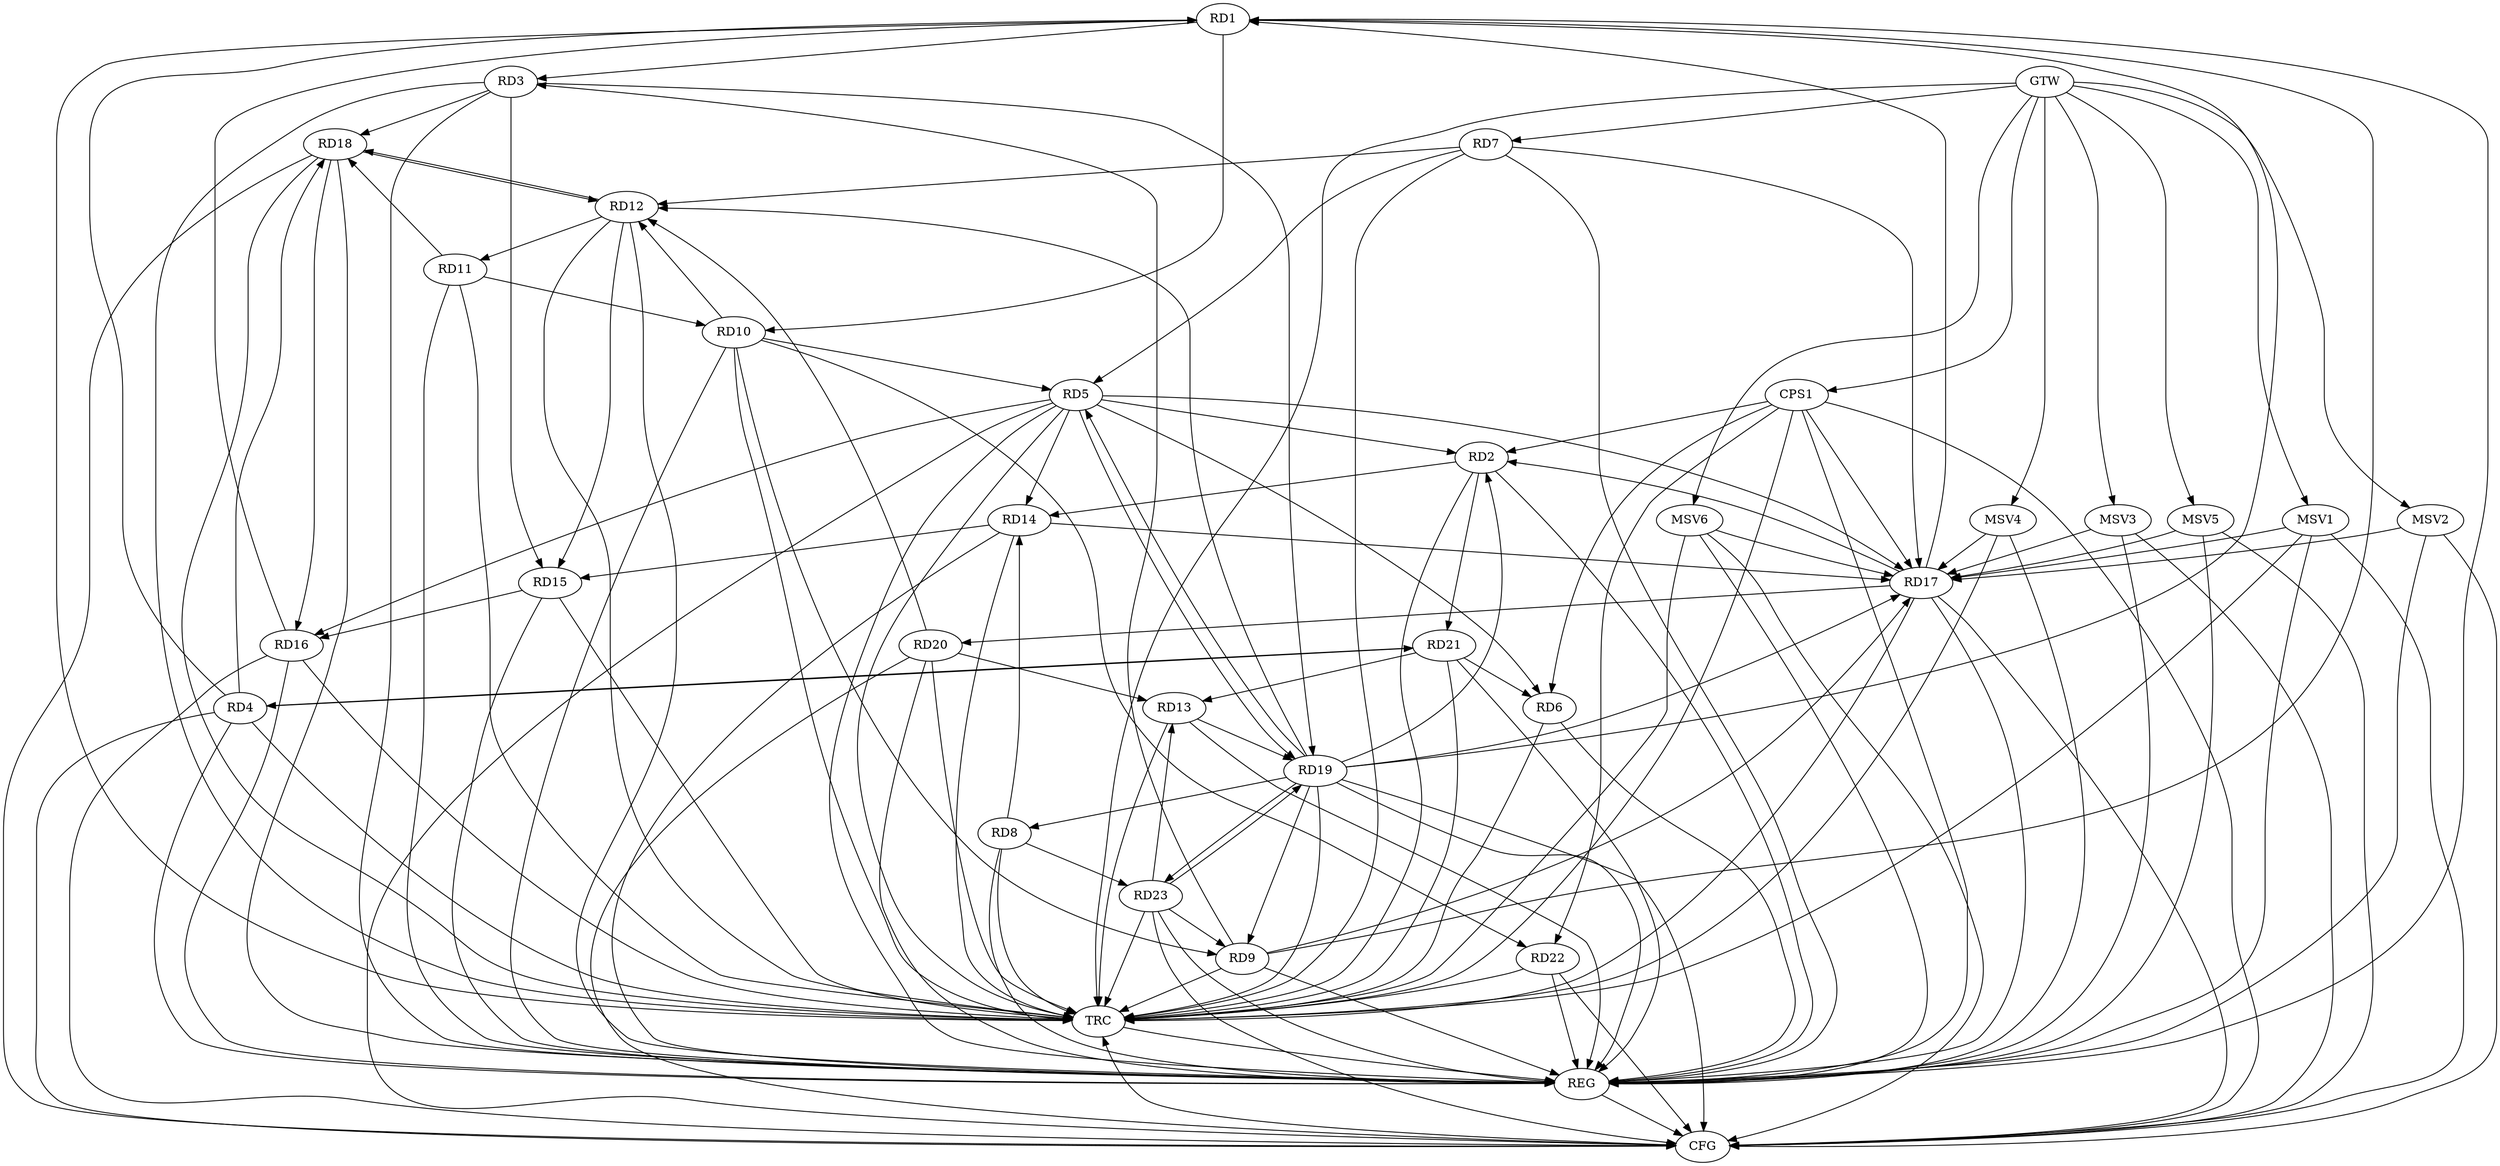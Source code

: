 strict digraph G {
  RD1 [ label="RD1" ];
  RD2 [ label="RD2" ];
  RD3 [ label="RD3" ];
  RD4 [ label="RD4" ];
  RD5 [ label="RD5" ];
  RD6 [ label="RD6" ];
  RD7 [ label="RD7" ];
  RD8 [ label="RD8" ];
  RD9 [ label="RD9" ];
  RD10 [ label="RD10" ];
  RD11 [ label="RD11" ];
  RD12 [ label="RD12" ];
  RD13 [ label="RD13" ];
  RD14 [ label="RD14" ];
  RD15 [ label="RD15" ];
  RD16 [ label="RD16" ];
  RD17 [ label="RD17" ];
  RD18 [ label="RD18" ];
  RD19 [ label="RD19" ];
  RD20 [ label="RD20" ];
  RD21 [ label="RD21" ];
  RD22 [ label="RD22" ];
  RD23 [ label="RD23" ];
  CPS1 [ label="CPS1" ];
  GTW [ label="GTW" ];
  REG [ label="REG" ];
  CFG [ label="CFG" ];
  TRC [ label="TRC" ];
  MSV1 [ label="MSV1" ];
  MSV2 [ label="MSV2" ];
  MSV3 [ label="MSV3" ];
  MSV4 [ label="MSV4" ];
  MSV5 [ label="MSV5" ];
  MSV6 [ label="MSV6" ];
  RD1 -> RD3;
  RD4 -> RD1;
  RD9 -> RD1;
  RD1 -> RD10;
  RD16 -> RD1;
  RD17 -> RD1;
  RD19 -> RD1;
  RD5 -> RD2;
  RD2 -> RD14;
  RD17 -> RD2;
  RD19 -> RD2;
  RD2 -> RD21;
  RD9 -> RD3;
  RD3 -> RD15;
  RD3 -> RD18;
  RD3 -> RD19;
  RD4 -> RD18;
  RD4 -> RD21;
  RD21 -> RD4;
  RD5 -> RD6;
  RD7 -> RD5;
  RD10 -> RD5;
  RD5 -> RD14;
  RD5 -> RD16;
  RD5 -> RD17;
  RD5 -> RD19;
  RD19 -> RD5;
  RD21 -> RD6;
  RD7 -> RD12;
  RD7 -> RD17;
  RD8 -> RD14;
  RD19 -> RD8;
  RD8 -> RD23;
  RD10 -> RD9;
  RD9 -> RD17;
  RD19 -> RD9;
  RD23 -> RD9;
  RD11 -> RD10;
  RD10 -> RD12;
  RD10 -> RD22;
  RD12 -> RD11;
  RD11 -> RD18;
  RD12 -> RD15;
  RD12 -> RD18;
  RD18 -> RD12;
  RD19 -> RD12;
  RD20 -> RD12;
  RD13 -> RD19;
  RD20 -> RD13;
  RD21 -> RD13;
  RD23 -> RD13;
  RD14 -> RD15;
  RD14 -> RD17;
  RD15 -> RD16;
  RD18 -> RD16;
  RD19 -> RD17;
  RD17 -> RD20;
  RD19 -> RD23;
  RD23 -> RD19;
  CPS1 -> RD6;
  CPS1 -> RD22;
  CPS1 -> RD17;
  CPS1 -> RD2;
  GTW -> RD7;
  GTW -> CPS1;
  RD1 -> REG;
  RD2 -> REG;
  RD3 -> REG;
  RD4 -> REG;
  RD5 -> REG;
  RD6 -> REG;
  RD7 -> REG;
  RD8 -> REG;
  RD9 -> REG;
  RD10 -> REG;
  RD11 -> REG;
  RD12 -> REG;
  RD13 -> REG;
  RD14 -> REG;
  RD15 -> REG;
  RD16 -> REG;
  RD17 -> REG;
  RD18 -> REG;
  RD19 -> REG;
  RD20 -> REG;
  RD21 -> REG;
  RD22 -> REG;
  RD23 -> REG;
  CPS1 -> REG;
  RD18 -> CFG;
  RD23 -> CFG;
  RD16 -> CFG;
  RD5 -> CFG;
  RD20 -> CFG;
  CPS1 -> CFG;
  RD19 -> CFG;
  RD17 -> CFG;
  RD4 -> CFG;
  RD22 -> CFG;
  REG -> CFG;
  RD1 -> TRC;
  RD2 -> TRC;
  RD3 -> TRC;
  RD4 -> TRC;
  RD5 -> TRC;
  RD6 -> TRC;
  RD7 -> TRC;
  RD8 -> TRC;
  RD9 -> TRC;
  RD10 -> TRC;
  RD11 -> TRC;
  RD12 -> TRC;
  RD13 -> TRC;
  RD14 -> TRC;
  RD15 -> TRC;
  RD16 -> TRC;
  RD17 -> TRC;
  RD18 -> TRC;
  RD19 -> TRC;
  RD20 -> TRC;
  RD21 -> TRC;
  RD22 -> TRC;
  RD23 -> TRC;
  CPS1 -> TRC;
  GTW -> TRC;
  CFG -> TRC;
  TRC -> REG;
  MSV1 -> RD17;
  GTW -> MSV1;
  MSV1 -> REG;
  MSV1 -> TRC;
  MSV1 -> CFG;
  MSV2 -> RD17;
  GTW -> MSV2;
  MSV2 -> REG;
  MSV2 -> CFG;
  MSV3 -> RD17;
  MSV4 -> RD17;
  GTW -> MSV3;
  MSV3 -> REG;
  MSV3 -> CFG;
  GTW -> MSV4;
  MSV4 -> REG;
  MSV4 -> TRC;
  MSV5 -> RD17;
  GTW -> MSV5;
  MSV5 -> REG;
  MSV5 -> CFG;
  MSV6 -> RD17;
  GTW -> MSV6;
  MSV6 -> REG;
  MSV6 -> TRC;
  MSV6 -> CFG;
}
